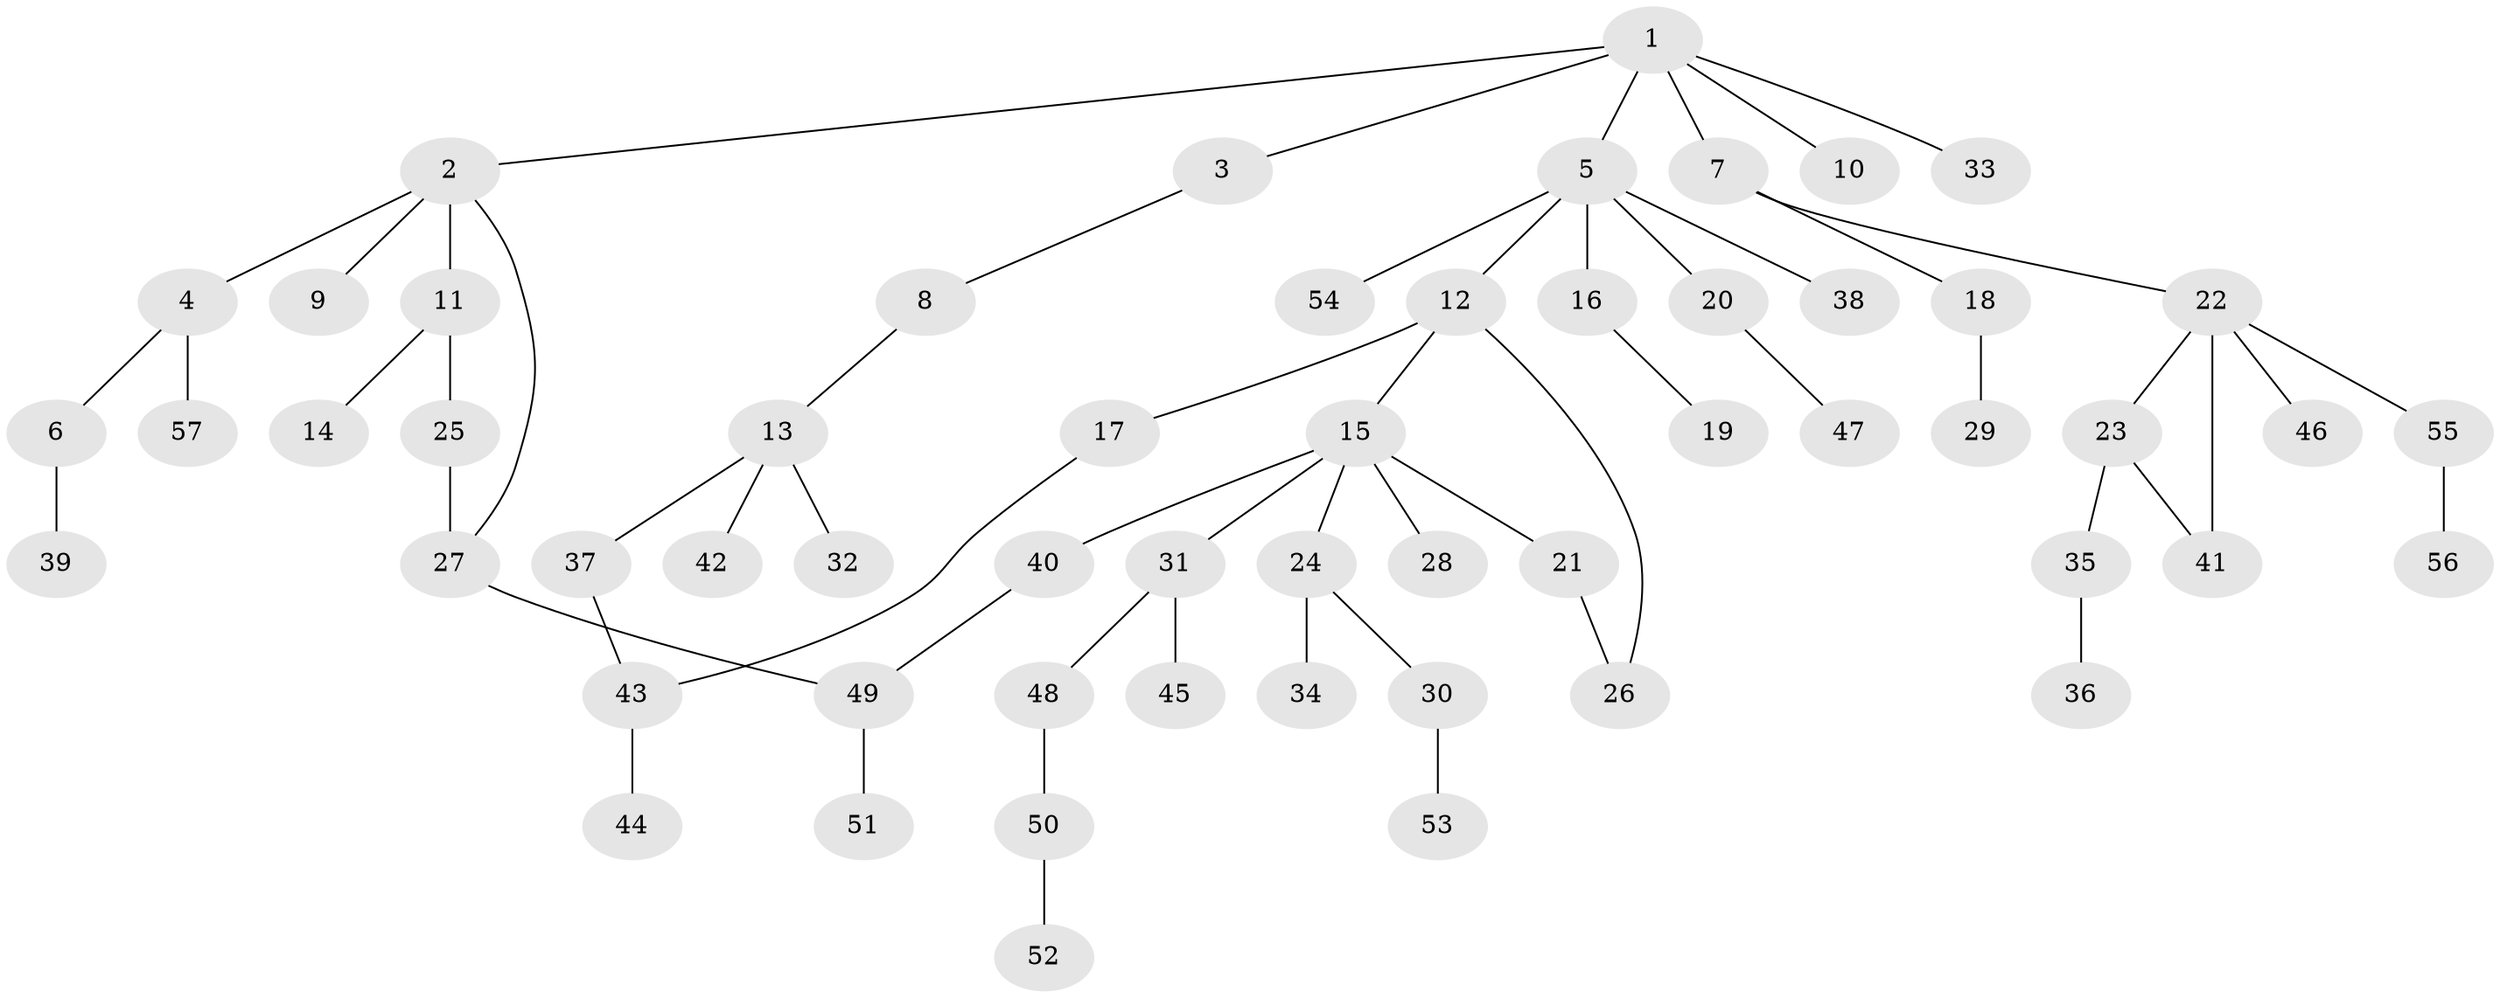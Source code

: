 // Generated by graph-tools (version 1.1) at 2025/01/03/09/25 03:01:05]
// undirected, 57 vertices, 61 edges
graph export_dot {
graph [start="1"]
  node [color=gray90,style=filled];
  1;
  2;
  3;
  4;
  5;
  6;
  7;
  8;
  9;
  10;
  11;
  12;
  13;
  14;
  15;
  16;
  17;
  18;
  19;
  20;
  21;
  22;
  23;
  24;
  25;
  26;
  27;
  28;
  29;
  30;
  31;
  32;
  33;
  34;
  35;
  36;
  37;
  38;
  39;
  40;
  41;
  42;
  43;
  44;
  45;
  46;
  47;
  48;
  49;
  50;
  51;
  52;
  53;
  54;
  55;
  56;
  57;
  1 -- 2;
  1 -- 3;
  1 -- 5;
  1 -- 7;
  1 -- 10;
  1 -- 33;
  2 -- 4;
  2 -- 9;
  2 -- 11;
  2 -- 27;
  3 -- 8;
  4 -- 6;
  4 -- 57;
  5 -- 12;
  5 -- 16;
  5 -- 20;
  5 -- 38;
  5 -- 54;
  6 -- 39;
  7 -- 18;
  7 -- 22;
  8 -- 13;
  11 -- 14;
  11 -- 25;
  12 -- 15;
  12 -- 17;
  12 -- 26;
  13 -- 32;
  13 -- 37;
  13 -- 42;
  15 -- 21;
  15 -- 24;
  15 -- 28;
  15 -- 31;
  15 -- 40;
  16 -- 19;
  17 -- 43;
  18 -- 29;
  20 -- 47;
  21 -- 26;
  22 -- 23;
  22 -- 46;
  22 -- 55;
  22 -- 41;
  23 -- 35;
  23 -- 41;
  24 -- 30;
  24 -- 34;
  25 -- 27;
  27 -- 49;
  30 -- 53;
  31 -- 45;
  31 -- 48;
  35 -- 36;
  37 -- 43;
  40 -- 49;
  43 -- 44;
  48 -- 50;
  49 -- 51;
  50 -- 52;
  55 -- 56;
}
